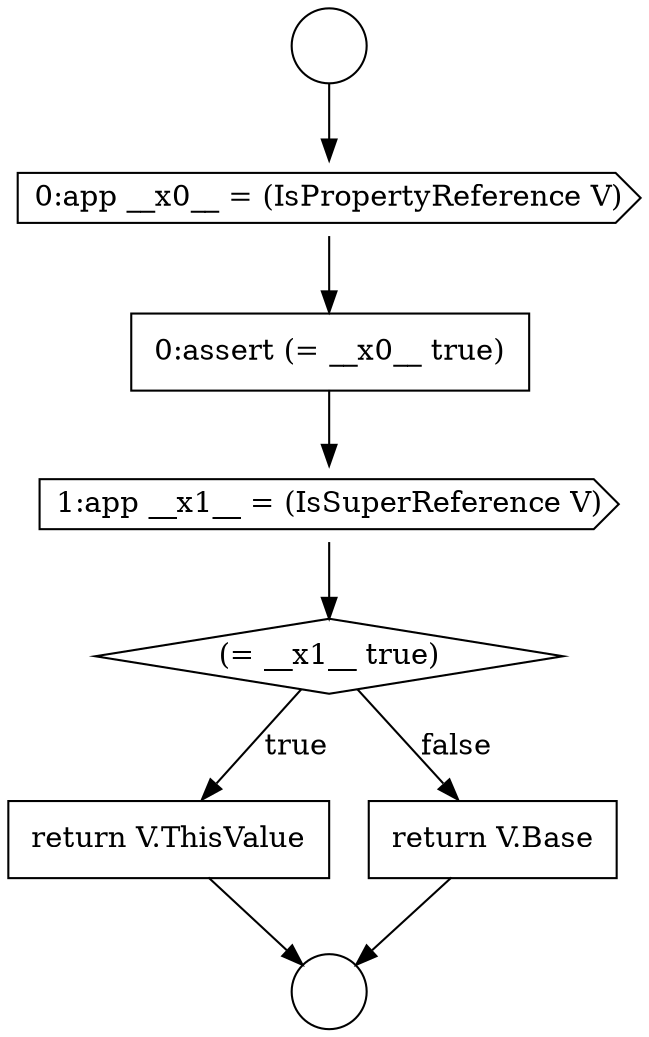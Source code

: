 digraph {
  node347 [shape=none, margin=0, label=<<font color="black">
    <table border="0" cellborder="1" cellspacing="0" cellpadding="10">
      <tr><td align="left">0:assert (= __x0__ true)</td></tr>
    </table>
  </font>> color="black" fillcolor="white" style=filled]
  node344 [shape=circle label=" " color="black" fillcolor="white" style=filled]
  node348 [shape=cds, label=<<font color="black">1:app __x1__ = (IsSuperReference V)</font>> color="black" fillcolor="white" style=filled]
  node349 [shape=diamond, label=<<font color="black">(= __x1__ true)</font>> color="black" fillcolor="white" style=filled]
  node350 [shape=none, margin=0, label=<<font color="black">
    <table border="0" cellborder="1" cellspacing="0" cellpadding="10">
      <tr><td align="left">return V.ThisValue</td></tr>
    </table>
  </font>> color="black" fillcolor="white" style=filled]
  node345 [shape=circle label=" " color="black" fillcolor="white" style=filled]
  node351 [shape=none, margin=0, label=<<font color="black">
    <table border="0" cellborder="1" cellspacing="0" cellpadding="10">
      <tr><td align="left">return V.Base</td></tr>
    </table>
  </font>> color="black" fillcolor="white" style=filled]
  node346 [shape=cds, label=<<font color="black">0:app __x0__ = (IsPropertyReference V)</font>> color="black" fillcolor="white" style=filled]
  node348 -> node349 [ color="black"]
  node347 -> node348 [ color="black"]
  node349 -> node350 [label=<<font color="black">true</font>> color="black"]
  node349 -> node351 [label=<<font color="black">false</font>> color="black"]
  node351 -> node345 [ color="black"]
  node344 -> node346 [ color="black"]
  node350 -> node345 [ color="black"]
  node346 -> node347 [ color="black"]
}
